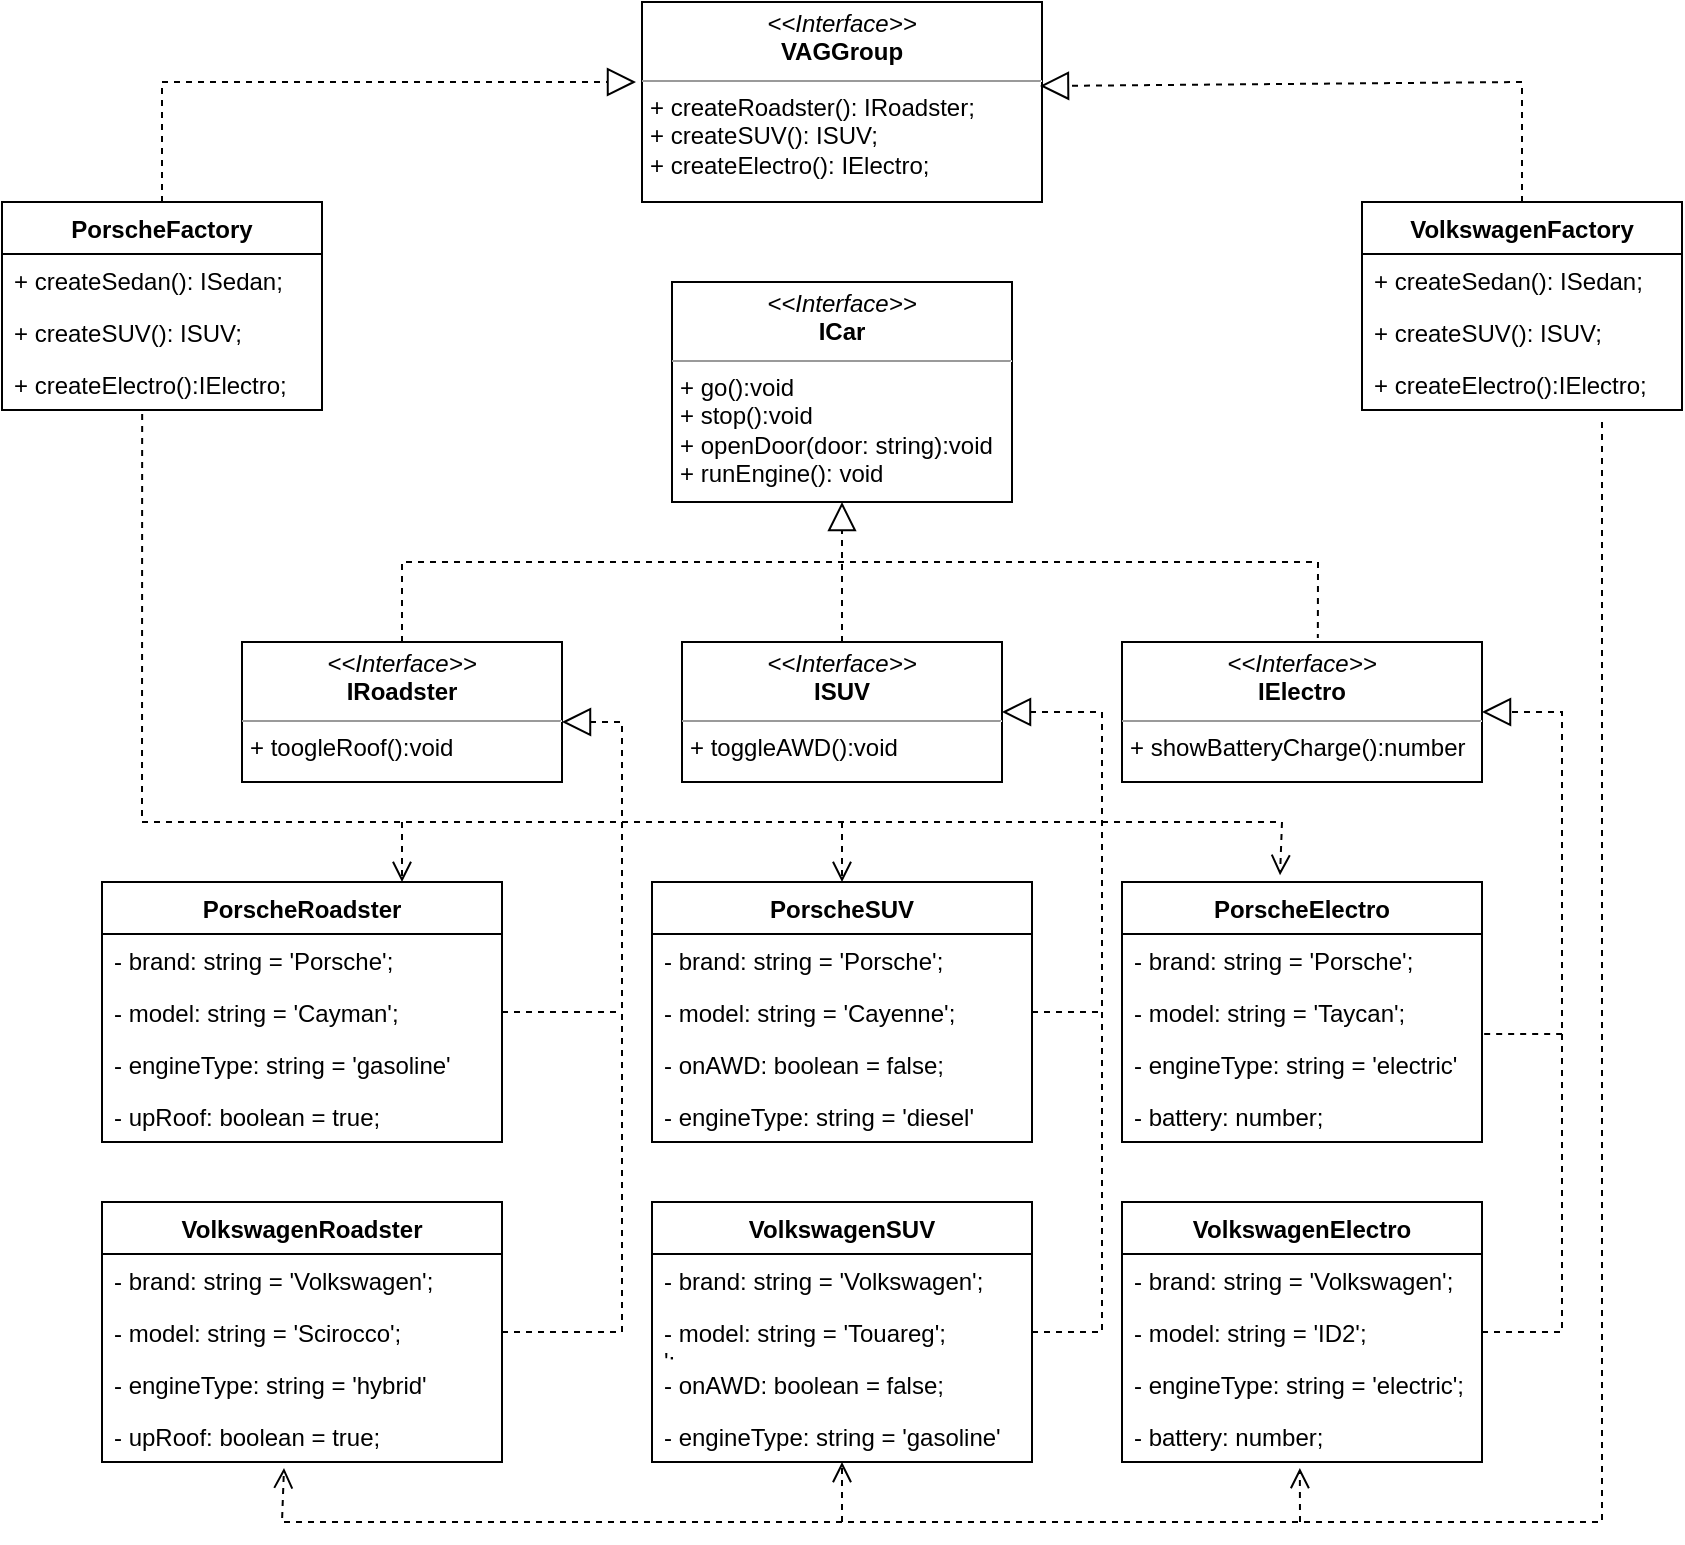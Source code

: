 <mxfile version="20.8.16" type="device"><diagram name="Page-1" id="hv5PJy1mc85P3usuZ7aA"><mxGraphModel dx="2018" dy="843" grid="1" gridSize="10" guides="1" tooltips="1" connect="1" arrows="1" fold="1" page="1" pageScale="1" pageWidth="980" pageHeight="1390" math="0" shadow="0"><root><mxCell id="0"/><mxCell id="1" parent="0"/><mxCell id="GGMgNIHpRyOamJaxXsYN-1" value="&lt;p style=&quot;margin:0px;margin-top:4px;text-align:center;&quot;&gt;&lt;i&gt;&amp;lt;&amp;lt;Interface&amp;gt;&amp;gt;&lt;/i&gt;&lt;br&gt;&lt;b&gt;VAGGroup&lt;/b&gt;&lt;/p&gt;&lt;hr size=&quot;1&quot;&gt;&lt;p style=&quot;margin:0px;margin-left:4px;&quot;&gt;+ createRoadster(): IRoadster;&lt;br&gt;+ createSUV(): ISUV;&lt;/p&gt;&lt;p style=&quot;margin:0px;margin-left:4px;&quot;&gt;+ createElectro(): IElectro;&lt;br&gt;&lt;/p&gt;&lt;p style=&quot;margin:0px;margin-left:4px;&quot;&gt;&lt;br&gt;&lt;/p&gt;" style="verticalAlign=top;align=left;overflow=fill;fontSize=12;fontFamily=Helvetica;html=1;" parent="1" vertex="1"><mxGeometry x="400" y="40" width="200" height="100" as="geometry"/></mxCell><mxCell id="GGMgNIHpRyOamJaxXsYN-3" value="PorscheFactory" style="swimlane;fontStyle=1;align=center;verticalAlign=top;childLayout=stackLayout;horizontal=1;startSize=26;horizontalStack=0;resizeParent=1;resizeParentMax=0;resizeLast=0;collapsible=1;marginBottom=0;" parent="1" vertex="1"><mxGeometry x="80" y="140" width="160" height="104" as="geometry"/></mxCell><mxCell id="GGMgNIHpRyOamJaxXsYN-6" value="+ createSedan(): ISedan;" style="text;strokeColor=none;fillColor=none;align=left;verticalAlign=top;spacingLeft=4;spacingRight=4;overflow=hidden;rotatable=0;points=[[0,0.5],[1,0.5]];portConstraint=eastwest;" parent="GGMgNIHpRyOamJaxXsYN-3" vertex="1"><mxGeometry y="26" width="160" height="26" as="geometry"/></mxCell><mxCell id="GGMgNIHpRyOamJaxXsYN-18" value="+ createSUV(): ISUV;" style="text;strokeColor=none;fillColor=none;align=left;verticalAlign=top;spacingLeft=4;spacingRight=4;overflow=hidden;rotatable=0;points=[[0,0.5],[1,0.5]];portConstraint=eastwest;" parent="GGMgNIHpRyOamJaxXsYN-3" vertex="1"><mxGeometry y="52" width="160" height="26" as="geometry"/></mxCell><mxCell id="GGMgNIHpRyOamJaxXsYN-29" value="+ createElectro():IElectro;" style="text;strokeColor=none;fillColor=none;align=left;verticalAlign=top;spacingLeft=4;spacingRight=4;overflow=hidden;rotatable=0;points=[[0,0.5],[1,0.5]];portConstraint=eastwest;" parent="GGMgNIHpRyOamJaxXsYN-3" vertex="1"><mxGeometry y="78" width="160" height="26" as="geometry"/></mxCell><mxCell id="GGMgNIHpRyOamJaxXsYN-7" value="VolkswagenFactory" style="swimlane;fontStyle=1;align=center;verticalAlign=top;childLayout=stackLayout;horizontal=1;startSize=26;horizontalStack=0;resizeParent=1;resizeParentMax=0;resizeLast=0;collapsible=1;marginBottom=0;" parent="1" vertex="1"><mxGeometry x="760" y="140" width="160" height="104" as="geometry"/></mxCell><mxCell id="GGMgNIHpRyOamJaxXsYN-10" value="+ createSedan(): ISedan;" style="text;strokeColor=none;fillColor=none;align=left;verticalAlign=top;spacingLeft=4;spacingRight=4;overflow=hidden;rotatable=0;points=[[0,0.5],[1,0.5]];portConstraint=eastwest;" parent="GGMgNIHpRyOamJaxXsYN-7" vertex="1"><mxGeometry y="26" width="160" height="26" as="geometry"/></mxCell><mxCell id="GGMgNIHpRyOamJaxXsYN-19" value="+ createSUV(): ISUV;" style="text;strokeColor=none;fillColor=none;align=left;verticalAlign=top;spacingLeft=4;spacingRight=4;overflow=hidden;rotatable=0;points=[[0,0.5],[1,0.5]];portConstraint=eastwest;" parent="GGMgNIHpRyOamJaxXsYN-7" vertex="1"><mxGeometry y="52" width="160" height="26" as="geometry"/></mxCell><mxCell id="_ufSdK9QPHCprzi97Lfh-1" value="+ createElectro():IElectro;" style="text;strokeColor=none;fillColor=none;align=left;verticalAlign=top;spacingLeft=4;spacingRight=4;overflow=hidden;rotatable=0;points=[[0,0.5],[1,0.5]];portConstraint=eastwest;" parent="GGMgNIHpRyOamJaxXsYN-7" vertex="1"><mxGeometry y="78" width="160" height="26" as="geometry"/></mxCell><mxCell id="GGMgNIHpRyOamJaxXsYN-11" value="" style="endArrow=block;dashed=1;endFill=0;endSize=12;html=1;rounded=0;exitX=0.5;exitY=0;exitDx=0;exitDy=0;entryX=0.995;entryY=0.42;entryDx=0;entryDy=0;entryPerimeter=0;" parent="1" source="GGMgNIHpRyOamJaxXsYN-7" target="GGMgNIHpRyOamJaxXsYN-1" edge="1"><mxGeometry width="160" relative="1" as="geometry"><mxPoint x="590" y="180" as="sourcePoint"/><mxPoint x="880" y="120" as="targetPoint"/><Array as="points"><mxPoint x="840" y="80"/></Array></mxGeometry></mxCell><mxCell id="GGMgNIHpRyOamJaxXsYN-12" value="" style="endArrow=block;dashed=1;endFill=0;endSize=12;html=1;rounded=0;exitX=0.5;exitY=0;exitDx=0;exitDy=0;entryX=-0.015;entryY=0.4;entryDx=0;entryDy=0;entryPerimeter=0;" parent="1" source="GGMgNIHpRyOamJaxXsYN-3" target="GGMgNIHpRyOamJaxXsYN-1" edge="1"><mxGeometry width="160" relative="1" as="geometry"><mxPoint x="400" y="80" as="sourcePoint"/><mxPoint x="750" y="180" as="targetPoint"/><Array as="points"><mxPoint x="160" y="80"/></Array></mxGeometry></mxCell><mxCell id="GGMgNIHpRyOamJaxXsYN-16" value="&lt;p style=&quot;margin:0px;margin-top:4px;text-align:center;&quot;&gt;&lt;i&gt;&amp;lt;&amp;lt;Interface&amp;gt;&amp;gt;&lt;/i&gt;&lt;br&gt;&lt;b&gt;IRoadster&lt;/b&gt;&lt;/p&gt;&lt;hr size=&quot;1&quot;&gt;&lt;p style=&quot;margin:0px;margin-left:4px;&quot;&gt;+ toogleRoof():void&lt;/p&gt;" style="verticalAlign=top;align=left;overflow=fill;fontSize=12;fontFamily=Helvetica;html=1;" parent="1" vertex="1"><mxGeometry x="200" y="360" width="160" height="70" as="geometry"/></mxCell><mxCell id="GGMgNIHpRyOamJaxXsYN-17" value="&lt;p style=&quot;margin:0px;margin-top:4px;text-align:center;&quot;&gt;&lt;i&gt;&amp;lt;&amp;lt;Interface&amp;gt;&amp;gt;&lt;/i&gt;&lt;br&gt;&lt;b&gt;ISUV&lt;/b&gt;&lt;/p&gt;&lt;hr size=&quot;1&quot;&gt;&lt;p style=&quot;border-color: var(--border-color); margin: 0px 0px 0px 4px;&quot;&gt;&lt;span style=&quot;background-color: initial;&quot;&gt;+ toggleAWD():void&lt;/span&gt;&lt;br&gt;&lt;/p&gt;" style="verticalAlign=top;align=left;overflow=fill;fontSize=12;fontFamily=Helvetica;html=1;" parent="1" vertex="1"><mxGeometry x="420" y="360" width="160" height="70" as="geometry"/></mxCell><mxCell id="GGMgNIHpRyOamJaxXsYN-20" value="&lt;p style=&quot;margin:0px;margin-top:4px;text-align:center;&quot;&gt;&lt;i&gt;&amp;lt;&amp;lt;Interface&amp;gt;&amp;gt;&lt;/i&gt;&lt;br&gt;&lt;b&gt;IElectro&lt;/b&gt;&lt;/p&gt;&lt;hr size=&quot;1&quot;&gt;&lt;p style=&quot;border-color: var(--border-color); margin: 0px 0px 0px 4px;&quot;&gt;&lt;span style=&quot;background-color: initial;&quot;&gt;+ showBatteryCharge():number&lt;/span&gt;&lt;br&gt;&lt;/p&gt;" style="verticalAlign=top;align=left;overflow=fill;fontSize=12;fontFamily=Helvetica;html=1;" parent="1" vertex="1"><mxGeometry x="640" y="360" width="180" height="70" as="geometry"/></mxCell><mxCell id="GGMgNIHpRyOamJaxXsYN-21" value="&lt;p style=&quot;margin:0px;margin-top:4px;text-align:center;&quot;&gt;&lt;i&gt;&amp;lt;&amp;lt;Interface&amp;gt;&amp;gt;&lt;/i&gt;&lt;br&gt;&lt;b&gt;ICar&lt;/b&gt;&lt;/p&gt;&lt;hr size=&quot;1&quot;&gt;&lt;p style=&quot;border-color: var(--border-color); margin: 0px 0px 0px 4px;&quot;&gt;+ go():void&lt;br style=&quot;border-color: var(--border-color);&quot;&gt;+ stop():void&lt;/p&gt;&lt;p style=&quot;border-color: var(--border-color); margin: 0px 0px 0px 4px;&quot;&gt;+ openDoor(door: string):void&lt;/p&gt;&lt;p style=&quot;border-color: var(--border-color); margin: 0px 0px 0px 4px;&quot;&gt;+ runEngine(): void&lt;/p&gt;" style="verticalAlign=top;align=left;overflow=fill;fontSize=12;fontFamily=Helvetica;html=1;" parent="1" vertex="1"><mxGeometry x="415" y="180" width="170" height="110" as="geometry"/></mxCell><mxCell id="GGMgNIHpRyOamJaxXsYN-49" value="PorscheElectro" style="swimlane;fontStyle=1;align=center;verticalAlign=top;childLayout=stackLayout;horizontal=1;startSize=26;horizontalStack=0;resizeParent=1;resizeParentMax=0;resizeLast=0;collapsible=1;marginBottom=0;" parent="1" vertex="1"><mxGeometry x="640" y="480" width="180" height="130" as="geometry"/></mxCell><mxCell id="qkyU1ZLS_nfb1NLVyFtt-33" value="- brand: string = 'Porsche';&#10;" style="text;strokeColor=none;fillColor=none;align=left;verticalAlign=top;spacingLeft=4;spacingRight=4;overflow=hidden;rotatable=0;points=[[0,0.5],[1,0.5]];portConstraint=eastwest;" parent="GGMgNIHpRyOamJaxXsYN-49" vertex="1"><mxGeometry y="26" width="180" height="26" as="geometry"/></mxCell><mxCell id="qkyU1ZLS_nfb1NLVyFtt-47" value="- model: string = 'Taycan';" style="text;strokeColor=none;fillColor=none;align=left;verticalAlign=top;spacingLeft=4;spacingRight=4;overflow=hidden;rotatable=0;points=[[0,0.5],[1,0.5]];portConstraint=eastwest;" parent="GGMgNIHpRyOamJaxXsYN-49" vertex="1"><mxGeometry y="52" width="180" height="26" as="geometry"/></mxCell><mxCell id="qkyU1ZLS_nfb1NLVyFtt-40" value="- engineType: string = 'electric'" style="text;strokeColor=none;fillColor=none;align=left;verticalAlign=top;spacingLeft=4;spacingRight=4;overflow=hidden;rotatable=0;points=[[0,0.5],[1,0.5]];portConstraint=eastwest;" parent="GGMgNIHpRyOamJaxXsYN-49" vertex="1"><mxGeometry y="78" width="180" height="26" as="geometry"/></mxCell><mxCell id="qkyU1ZLS_nfb1NLVyFtt-62" value="- battery: number;" style="text;strokeColor=none;fillColor=none;align=left;verticalAlign=top;spacingLeft=4;spacingRight=4;overflow=hidden;rotatable=0;points=[[0,0.5],[1,0.5]];portConstraint=eastwest;" parent="GGMgNIHpRyOamJaxXsYN-49" vertex="1"><mxGeometry y="104" width="180" height="26" as="geometry"/></mxCell><mxCell id="GGMgNIHpRyOamJaxXsYN-53" value="PorscheSUV" style="swimlane;fontStyle=1;align=center;verticalAlign=top;childLayout=stackLayout;horizontal=1;startSize=26;horizontalStack=0;resizeParent=1;resizeParentMax=0;resizeLast=0;collapsible=1;marginBottom=0;" parent="1" vertex="1"><mxGeometry x="405" y="480" width="190" height="130" as="geometry"/></mxCell><mxCell id="qkyU1ZLS_nfb1NLVyFtt-32" value="- brand: string = 'Porsche';&#10;" style="text;strokeColor=none;fillColor=none;align=left;verticalAlign=top;spacingLeft=4;spacingRight=4;overflow=hidden;rotatable=0;points=[[0,0.5],[1,0.5]];portConstraint=eastwest;" parent="GGMgNIHpRyOamJaxXsYN-53" vertex="1"><mxGeometry y="26" width="190" height="26" as="geometry"/></mxCell><mxCell id="qkyU1ZLS_nfb1NLVyFtt-46" value="- model: string = 'Cayenne';" style="text;strokeColor=none;fillColor=none;align=left;verticalAlign=top;spacingLeft=4;spacingRight=4;overflow=hidden;rotatable=0;points=[[0,0.5],[1,0.5]];portConstraint=eastwest;" parent="GGMgNIHpRyOamJaxXsYN-53" vertex="1"><mxGeometry y="52" width="190" height="26" as="geometry"/></mxCell><mxCell id="qkyU1ZLS_nfb1NLVyFtt-39" value="- onAWD: boolean = false;" style="text;strokeColor=none;fillColor=none;align=left;verticalAlign=top;spacingLeft=4;spacingRight=4;overflow=hidden;rotatable=0;points=[[0,0.5],[1,0.5]];portConstraint=eastwest;" parent="GGMgNIHpRyOamJaxXsYN-53" vertex="1"><mxGeometry y="78" width="190" height="26" as="geometry"/></mxCell><mxCell id="qkyU1ZLS_nfb1NLVyFtt-54" value="- engineType: string = 'diesel'" style="text;strokeColor=none;fillColor=none;align=left;verticalAlign=top;spacingLeft=4;spacingRight=4;overflow=hidden;rotatable=0;points=[[0,0.5],[1,0.5]];portConstraint=eastwest;" parent="GGMgNIHpRyOamJaxXsYN-53" vertex="1"><mxGeometry y="104" width="190" height="26" as="geometry"/></mxCell><mxCell id="GGMgNIHpRyOamJaxXsYN-57" value="PorscheRoadster" style="swimlane;fontStyle=1;align=center;verticalAlign=top;childLayout=stackLayout;horizontal=1;startSize=26;horizontalStack=0;resizeParent=1;resizeParentMax=0;resizeLast=0;collapsible=1;marginBottom=0;" parent="1" vertex="1"><mxGeometry x="130" y="480" width="200" height="130" as="geometry"/></mxCell><mxCell id="GGMgNIHpRyOamJaxXsYN-58" value="- brand: string = 'Porsche';&#10;" style="text;strokeColor=none;fillColor=none;align=left;verticalAlign=top;spacingLeft=4;spacingRight=4;overflow=hidden;rotatable=0;points=[[0,0.5],[1,0.5]];portConstraint=eastwest;" parent="GGMgNIHpRyOamJaxXsYN-57" vertex="1"><mxGeometry y="26" width="200" height="26" as="geometry"/></mxCell><mxCell id="qkyU1ZLS_nfb1NLVyFtt-45" value="- model: string = 'Cayman';" style="text;strokeColor=none;fillColor=none;align=left;verticalAlign=top;spacingLeft=4;spacingRight=4;overflow=hidden;rotatable=0;points=[[0,0.5],[1,0.5]];portConstraint=eastwest;" parent="GGMgNIHpRyOamJaxXsYN-57" vertex="1"><mxGeometry y="52" width="200" height="26" as="geometry"/></mxCell><mxCell id="qkyU1ZLS_nfb1NLVyFtt-37" value="- engineType: string = 'gasoline'" style="text;strokeColor=none;fillColor=none;align=left;verticalAlign=top;spacingLeft=4;spacingRight=4;overflow=hidden;rotatable=0;points=[[0,0.5],[1,0.5]];portConstraint=eastwest;" parent="GGMgNIHpRyOamJaxXsYN-57" vertex="1"><mxGeometry y="78" width="200" height="26" as="geometry"/></mxCell><mxCell id="qkyU1ZLS_nfb1NLVyFtt-51" value="- upRoof: boolean = true;" style="text;strokeColor=none;fillColor=none;align=left;verticalAlign=top;spacingLeft=4;spacingRight=4;overflow=hidden;rotatable=0;points=[[0,0.5],[1,0.5]];portConstraint=eastwest;" parent="GGMgNIHpRyOamJaxXsYN-57" vertex="1"><mxGeometry y="104" width="200" height="26" as="geometry"/></mxCell><mxCell id="GGMgNIHpRyOamJaxXsYN-77" value="VolkswagenElectro" style="swimlane;fontStyle=1;align=center;verticalAlign=top;childLayout=stackLayout;horizontal=1;startSize=26;horizontalStack=0;resizeParent=1;resizeParentMax=0;resizeLast=0;collapsible=1;marginBottom=0;" parent="1" vertex="1"><mxGeometry x="640" y="640" width="180" height="130" as="geometry"/></mxCell><mxCell id="qkyU1ZLS_nfb1NLVyFtt-36" value="- brand: string = 'Volkswagen';&#10;" style="text;strokeColor=none;fillColor=none;align=left;verticalAlign=top;spacingLeft=4;spacingRight=4;overflow=hidden;rotatable=0;points=[[0,0.5],[1,0.5]];portConstraint=eastwest;" parent="GGMgNIHpRyOamJaxXsYN-77" vertex="1"><mxGeometry y="26" width="180" height="26" as="geometry"/></mxCell><mxCell id="qkyU1ZLS_nfb1NLVyFtt-50" value="- model: string = 'ID2';" style="text;strokeColor=none;fillColor=none;align=left;verticalAlign=top;spacingLeft=4;spacingRight=4;overflow=hidden;rotatable=0;points=[[0,0.5],[1,0.5]];portConstraint=eastwest;" parent="GGMgNIHpRyOamJaxXsYN-77" vertex="1"><mxGeometry y="52" width="180" height="26" as="geometry"/></mxCell><mxCell id="qkyU1ZLS_nfb1NLVyFtt-43" value="- engineType: string = 'electric';" style="text;strokeColor=none;fillColor=none;align=left;verticalAlign=top;spacingLeft=4;spacingRight=4;overflow=hidden;rotatable=0;points=[[0,0.5],[1,0.5]];portConstraint=eastwest;" parent="GGMgNIHpRyOamJaxXsYN-77" vertex="1"><mxGeometry y="78" width="180" height="26" as="geometry"/></mxCell><mxCell id="qkyU1ZLS_nfb1NLVyFtt-63" value="- battery: number;" style="text;strokeColor=none;fillColor=none;align=left;verticalAlign=top;spacingLeft=4;spacingRight=4;overflow=hidden;rotatable=0;points=[[0,0.5],[1,0.5]];portConstraint=eastwest;" parent="GGMgNIHpRyOamJaxXsYN-77" vertex="1"><mxGeometry y="104" width="180" height="26" as="geometry"/></mxCell><mxCell id="GGMgNIHpRyOamJaxXsYN-81" value="VolkswagenSUV" style="swimlane;fontStyle=1;align=center;verticalAlign=top;childLayout=stackLayout;horizontal=1;startSize=26;horizontalStack=0;resizeParent=1;resizeParentMax=0;resizeLast=0;collapsible=1;marginBottom=0;" parent="1" vertex="1"><mxGeometry x="405" y="640" width="190" height="130" as="geometry"/></mxCell><mxCell id="qkyU1ZLS_nfb1NLVyFtt-35" value="- brand: string = 'Volkswagen';&#10;" style="text;strokeColor=none;fillColor=none;align=left;verticalAlign=top;spacingLeft=4;spacingRight=4;overflow=hidden;rotatable=0;points=[[0,0.5],[1,0.5]];portConstraint=eastwest;" parent="GGMgNIHpRyOamJaxXsYN-81" vertex="1"><mxGeometry y="26" width="190" height="26" as="geometry"/></mxCell><mxCell id="qkyU1ZLS_nfb1NLVyFtt-49" value="- model: string = 'Touareg';&#10;';" style="text;strokeColor=none;fillColor=none;align=left;verticalAlign=top;spacingLeft=4;spacingRight=4;overflow=hidden;rotatable=0;points=[[0,0.5],[1,0.5]];portConstraint=eastwest;" parent="GGMgNIHpRyOamJaxXsYN-81" vertex="1"><mxGeometry y="52" width="190" height="26" as="geometry"/></mxCell><mxCell id="qkyU1ZLS_nfb1NLVyFtt-55" value="- onAWD: boolean = false;" style="text;strokeColor=none;fillColor=none;align=left;verticalAlign=top;spacingLeft=4;spacingRight=4;overflow=hidden;rotatable=0;points=[[0,0.5],[1,0.5]];portConstraint=eastwest;" parent="GGMgNIHpRyOamJaxXsYN-81" vertex="1"><mxGeometry y="78" width="190" height="26" as="geometry"/></mxCell><mxCell id="qkyU1ZLS_nfb1NLVyFtt-42" value="- engineType: string = 'gasoline'" style="text;strokeColor=none;fillColor=none;align=left;verticalAlign=top;spacingLeft=4;spacingRight=4;overflow=hidden;rotatable=0;points=[[0,0.5],[1,0.5]];portConstraint=eastwest;" parent="GGMgNIHpRyOamJaxXsYN-81" vertex="1"><mxGeometry y="104" width="190" height="26" as="geometry"/></mxCell><mxCell id="GGMgNIHpRyOamJaxXsYN-85" value="VolkswagenRoadster" style="swimlane;fontStyle=1;align=center;verticalAlign=top;childLayout=stackLayout;horizontal=1;startSize=26;horizontalStack=0;resizeParent=1;resizeParentMax=0;resizeLast=0;collapsible=1;marginBottom=0;" parent="1" vertex="1"><mxGeometry x="130" y="640" width="200" height="130" as="geometry"/></mxCell><mxCell id="qkyU1ZLS_nfb1NLVyFtt-34" value="- brand: string = 'Volkswagen';&#10;" style="text;strokeColor=none;fillColor=none;align=left;verticalAlign=top;spacingLeft=4;spacingRight=4;overflow=hidden;rotatable=0;points=[[0,0.5],[1,0.5]];portConstraint=eastwest;" parent="GGMgNIHpRyOamJaxXsYN-85" vertex="1"><mxGeometry y="26" width="200" height="26" as="geometry"/></mxCell><mxCell id="qkyU1ZLS_nfb1NLVyFtt-48" value="- model: string = 'Scirocco';" style="text;strokeColor=none;fillColor=none;align=left;verticalAlign=top;spacingLeft=4;spacingRight=4;overflow=hidden;rotatable=0;points=[[0,0.5],[1,0.5]];portConstraint=eastwest;" parent="GGMgNIHpRyOamJaxXsYN-85" vertex="1"><mxGeometry y="52" width="200" height="26" as="geometry"/></mxCell><mxCell id="qkyU1ZLS_nfb1NLVyFtt-41" value="- engineType: string = 'hybrid'" style="text;strokeColor=none;fillColor=none;align=left;verticalAlign=top;spacingLeft=4;spacingRight=4;overflow=hidden;rotatable=0;points=[[0,0.5],[1,0.5]];portConstraint=eastwest;" parent="GGMgNIHpRyOamJaxXsYN-85" vertex="1"><mxGeometry y="78" width="200" height="26" as="geometry"/></mxCell><mxCell id="qkyU1ZLS_nfb1NLVyFtt-52" value="- upRoof: boolean = true;" style="text;strokeColor=none;fillColor=none;align=left;verticalAlign=top;spacingLeft=4;spacingRight=4;overflow=hidden;rotatable=0;points=[[0,0.5],[1,0.5]];portConstraint=eastwest;" parent="GGMgNIHpRyOamJaxXsYN-85" vertex="1"><mxGeometry y="104" width="200" height="26" as="geometry"/></mxCell><mxCell id="qkyU1ZLS_nfb1NLVyFtt-2" value="" style="endArrow=block;dashed=1;endFill=0;endSize=12;html=1;rounded=0;entryX=1;entryY=0.5;entryDx=0;entryDy=0;exitX=1;exitY=0.5;exitDx=0;exitDy=0;" parent="1" edge="1" target="GGMgNIHpRyOamJaxXsYN-20" source="qkyU1ZLS_nfb1NLVyFtt-50"><mxGeometry width="160" relative="1" as="geometry"><mxPoint x="850" y="519" as="sourcePoint"/><mxPoint x="820" y="519" as="targetPoint"/><Array as="points"><mxPoint x="860" y="705"/><mxPoint x="860" y="395"/></Array></mxGeometry></mxCell><mxCell id="qkyU1ZLS_nfb1NLVyFtt-12" value="" style="endArrow=block;dashed=1;endFill=0;endSize=12;html=1;rounded=0;entryX=1;entryY=0.5;entryDx=0;entryDy=0;exitX=1;exitY=0.5;exitDx=0;exitDy=0;" parent="1" target="GGMgNIHpRyOamJaxXsYN-17" edge="1" source="qkyU1ZLS_nfb1NLVyFtt-49"><mxGeometry width="160" relative="1" as="geometry"><mxPoint x="630" y="524" as="sourcePoint"/><mxPoint x="600" y="524" as="targetPoint"/><Array as="points"><mxPoint x="630" y="705"/><mxPoint x="630" y="395"/></Array></mxGeometry></mxCell><mxCell id="qkyU1ZLS_nfb1NLVyFtt-18" value="" style="html=1;verticalAlign=bottom;endArrow=open;dashed=1;endSize=8;rounded=0;exitX=0.438;exitY=1.077;exitDx=0;exitDy=0;exitPerimeter=0;entryX=0.439;entryY=-0.026;entryDx=0;entryDy=0;entryPerimeter=0;" parent="1" source="GGMgNIHpRyOamJaxXsYN-29" target="GGMgNIHpRyOamJaxXsYN-49" edge="1"><mxGeometry relative="1" as="geometry"><mxPoint x="140" y="280" as="sourcePoint"/><mxPoint x="60" y="280" as="targetPoint"/><Array as="points"><mxPoint x="150" y="450"/><mxPoint x="720" y="450"/></Array></mxGeometry></mxCell><mxCell id="qkyU1ZLS_nfb1NLVyFtt-19" value="" style="html=1;verticalAlign=bottom;endArrow=open;dashed=1;endSize=8;rounded=0;entryX=0.75;entryY=0;entryDx=0;entryDy=0;" parent="1" target="GGMgNIHpRyOamJaxXsYN-57" edge="1"><mxGeometry relative="1" as="geometry"><mxPoint x="280" y="450" as="sourcePoint"/><mxPoint x="530" y="400" as="targetPoint"/></mxGeometry></mxCell><mxCell id="qkyU1ZLS_nfb1NLVyFtt-21" value="" style="html=1;verticalAlign=bottom;endArrow=open;dashed=1;endSize=8;rounded=0;entryX=0.5;entryY=0;entryDx=0;entryDy=0;" parent="1" target="GGMgNIHpRyOamJaxXsYN-53" edge="1"><mxGeometry x="-1" y="-281" relative="1" as="geometry"><mxPoint x="500" y="450" as="sourcePoint"/><mxPoint x="530" y="400" as="targetPoint"/><mxPoint x="280" y="261" as="offset"/></mxGeometry></mxCell><mxCell id="qkyU1ZLS_nfb1NLVyFtt-58" value="" style="html=1;verticalAlign=bottom;endArrow=open;dashed=1;endSize=8;rounded=0;entryX=0.455;entryY=1.115;entryDx=0;entryDy=0;entryPerimeter=0;" parent="1" target="qkyU1ZLS_nfb1NLVyFtt-52" edge="1"><mxGeometry x="-0.004" y="-10" relative="1" as="geometry"><mxPoint x="880" y="250" as="sourcePoint"/><mxPoint x="350" y="880" as="targetPoint"/><Array as="points"><mxPoint x="880" y="530"/><mxPoint x="880" y="800"/><mxPoint x="220" y="800"/></Array><mxPoint as="offset"/></mxGeometry></mxCell><mxCell id="qkyU1ZLS_nfb1NLVyFtt-60" value="" style="html=1;verticalAlign=bottom;endArrow=open;dashed=1;endSize=8;rounded=0;" parent="1" target="qkyU1ZLS_nfb1NLVyFtt-42" edge="1"><mxGeometry relative="1" as="geometry"><mxPoint x="500" y="800" as="sourcePoint"/><mxPoint x="580" y="660" as="targetPoint"/></mxGeometry></mxCell><mxCell id="qkyU1ZLS_nfb1NLVyFtt-61" value="" style="html=1;verticalAlign=bottom;endArrow=open;dashed=1;endSize=8;rounded=0;entryX=0.494;entryY=1.115;entryDx=0;entryDy=0;entryPerimeter=0;" parent="1" target="qkyU1ZLS_nfb1NLVyFtt-63" edge="1"><mxGeometry relative="1" as="geometry"><mxPoint x="729" y="800" as="sourcePoint"/><mxPoint x="730" y="780" as="targetPoint"/></mxGeometry></mxCell><mxCell id="qkyU1ZLS_nfb1NLVyFtt-10" value="" style="endArrow=block;dashed=1;endFill=0;endSize=12;html=1;rounded=0;fontSize=7;exitX=1;exitY=0.5;exitDx=0;exitDy=0;" parent="1" edge="1" source="qkyU1ZLS_nfb1NLVyFtt-48"><mxGeometry width="160" relative="1" as="geometry"><mxPoint x="360" y="460" as="sourcePoint"/><mxPoint x="360" y="400" as="targetPoint"/><Array as="points"><mxPoint x="390" y="705"/><mxPoint x="390" y="400"/></Array></mxGeometry></mxCell><mxCell id="7gtNEP-_wkVjIDiSpMk--2" value="" style="endArrow=none;dashed=1;html=1;rounded=0;exitX=1;exitY=0.5;exitDx=0;exitDy=0;" edge="1" parent="1" source="qkyU1ZLS_nfb1NLVyFtt-45"><mxGeometry width="50" height="50" relative="1" as="geometry"><mxPoint x="760" y="460" as="sourcePoint"/><mxPoint x="390" y="545" as="targetPoint"/></mxGeometry></mxCell><mxCell id="7gtNEP-_wkVjIDiSpMk--3" value="" style="endArrow=none;dashed=1;html=1;rounded=0;exitX=1.006;exitY=-0.077;exitDx=0;exitDy=0;exitPerimeter=0;" edge="1" parent="1" source="qkyU1ZLS_nfb1NLVyFtt-40"><mxGeometry width="50" height="50" relative="1" as="geometry"><mxPoint x="760" y="460" as="sourcePoint"/><mxPoint x="860" y="556" as="targetPoint"/></mxGeometry></mxCell><mxCell id="7gtNEP-_wkVjIDiSpMk--5" value="" style="endArrow=none;dashed=1;html=1;rounded=0;exitX=1;exitY=0.5;exitDx=0;exitDy=0;" edge="1" parent="1" source="qkyU1ZLS_nfb1NLVyFtt-46"><mxGeometry width="50" height="50" relative="1" as="geometry"><mxPoint x="760" y="460" as="sourcePoint"/><mxPoint x="630" y="545" as="targetPoint"/></mxGeometry></mxCell><mxCell id="7gtNEP-_wkVjIDiSpMk--6" value="" style="endArrow=block;dashed=1;endFill=0;endSize=12;html=1;rounded=0;entryX=0.5;entryY=1;entryDx=0;entryDy=0;exitX=0.5;exitY=0;exitDx=0;exitDy=0;" edge="1" parent="1" source="GGMgNIHpRyOamJaxXsYN-17" target="GGMgNIHpRyOamJaxXsYN-21"><mxGeometry width="160" relative="1" as="geometry"><mxPoint x="700" y="430" as="sourcePoint"/><mxPoint x="860" y="430" as="targetPoint"/></mxGeometry></mxCell><mxCell id="7gtNEP-_wkVjIDiSpMk--7" value="" style="endArrow=none;dashed=1;html=1;rounded=0;exitX=0.5;exitY=0;exitDx=0;exitDy=0;entryX=0.544;entryY=-0.029;entryDx=0;entryDy=0;entryPerimeter=0;" edge="1" parent="1" source="GGMgNIHpRyOamJaxXsYN-16" target="GGMgNIHpRyOamJaxXsYN-20"><mxGeometry width="50" height="50" relative="1" as="geometry"><mxPoint x="760" y="460" as="sourcePoint"/><mxPoint x="810" y="410" as="targetPoint"/><Array as="points"><mxPoint x="280" y="320"/><mxPoint x="738" y="320"/></Array></mxGeometry></mxCell></root></mxGraphModel></diagram></mxfile>